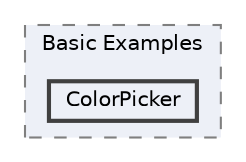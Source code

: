 digraph "C:/Users/BIG/Documents/Arduino/Libraries/Bind/examples/All Boards+HC-06 (or similars)/Basic Examples/ColorPicker"
{
 // LATEX_PDF_SIZE
  bgcolor="transparent";
  edge [fontname=Helvetica,fontsize=10,labelfontname=Helvetica,labelfontsize=10];
  node [fontname=Helvetica,fontsize=10,shape=box,height=0.2,width=0.4];
  compound=true
  subgraph clusterdir_7121123e9db53f8ff2f1ae4b808cdd9a {
    graph [ bgcolor="#edf0f7", pencolor="grey50", label="Basic Examples", fontname=Helvetica,fontsize=10 style="filled,dashed", URL="dir_7121123e9db53f8ff2f1ae4b808cdd9a.html",tooltip=""]
  dir_044ffaef0aecdb874a6a0fa3318f9547 [label="ColorPicker", fillcolor="#edf0f7", color="grey25", style="filled,bold", URL="dir_044ffaef0aecdb874a6a0fa3318f9547.html",tooltip=""];
  }
}
